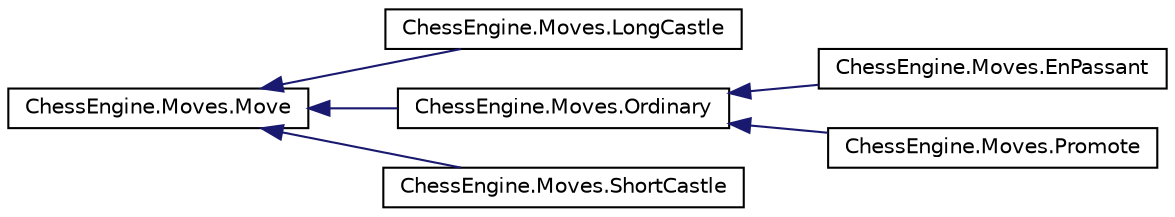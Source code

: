 digraph G
{
  edge [fontname="Helvetica",fontsize="10",labelfontname="Helvetica",labelfontsize="10"];
  node [fontname="Helvetica",fontsize="10",shape=record];
  rankdir=LR;
  Node1 [label="ChessEngine.Moves.Move",height=0.2,width=0.4,color="black", fillcolor="white", style="filled",URL="$class_chess_engine_1_1_moves_1_1_move.html"];
  Node1 -> Node2 [dir=back,color="midnightblue",fontsize="10",style="solid",fontname="Helvetica"];
  Node2 [label="ChessEngine.Moves.LongCastle",height=0.2,width=0.4,color="black", fillcolor="white", style="filled",URL="$class_chess_engine_1_1_moves_1_1_long_castle.html"];
  Node1 -> Node3 [dir=back,color="midnightblue",fontsize="10",style="solid",fontname="Helvetica"];
  Node3 [label="ChessEngine.Moves.Ordinary",height=0.2,width=0.4,color="black", fillcolor="white", style="filled",URL="$class_chess_engine_1_1_moves_1_1_ordinary.html"];
  Node3 -> Node4 [dir=back,color="midnightblue",fontsize="10",style="solid",fontname="Helvetica"];
  Node4 [label="ChessEngine.Moves.EnPassant",height=0.2,width=0.4,color="black", fillcolor="white", style="filled",URL="$class_chess_engine_1_1_moves_1_1_en_passant.html"];
  Node3 -> Node5 [dir=back,color="midnightblue",fontsize="10",style="solid",fontname="Helvetica"];
  Node5 [label="ChessEngine.Moves.Promote",height=0.2,width=0.4,color="black", fillcolor="white", style="filled",URL="$class_chess_engine_1_1_moves_1_1_promote.html"];
  Node1 -> Node6 [dir=back,color="midnightblue",fontsize="10",style="solid",fontname="Helvetica"];
  Node6 [label="ChessEngine.Moves.ShortCastle",height=0.2,width=0.4,color="black", fillcolor="white", style="filled",URL="$class_chess_engine_1_1_moves_1_1_short_castle.html"];
}
